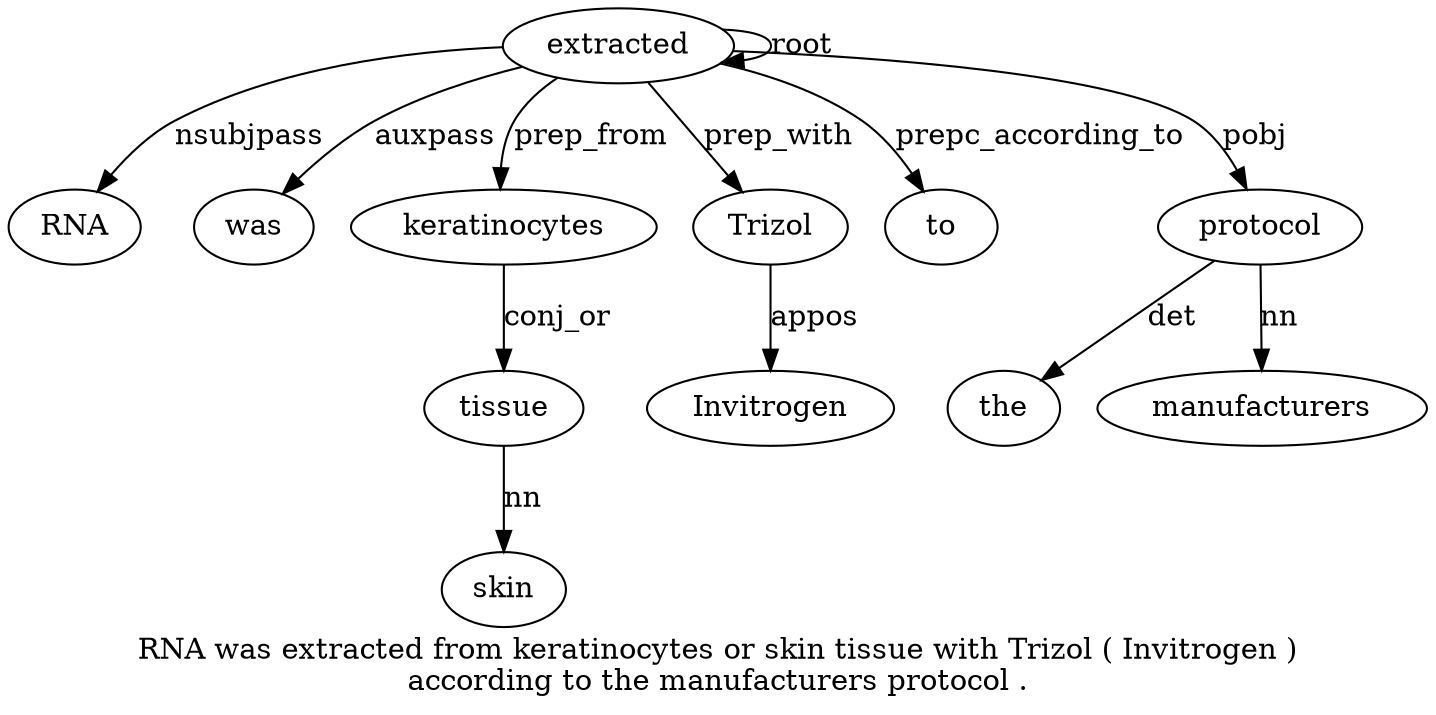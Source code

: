digraph "RNA was extracted from keratinocytes or skin tissue with Trizol ( Invitrogen ) according to the manufacturers protocol ." {
label="RNA was extracted from keratinocytes or skin tissue with Trizol ( Invitrogen )
according to the manufacturers protocol .";
extracted3 [style=filled, fillcolor=white, label=extracted];
RNA1 [style=filled, fillcolor=white, label=RNA];
extracted3 -> RNA1  [label=nsubjpass];
was2 [style=filled, fillcolor=white, label=was];
extracted3 -> was2  [label=auxpass];
extracted3 -> extracted3  [label=root];
keratinocytes5 [style=filled, fillcolor=white, label=keratinocytes];
extracted3 -> keratinocytes5  [label=prep_from];
tissue8 [style=filled, fillcolor=white, label=tissue];
skin7 [style=filled, fillcolor=white, label=skin];
tissue8 -> skin7  [label=nn];
keratinocytes5 -> tissue8  [label=conj_or];
Trizol10 [style=filled, fillcolor=white, label=Trizol];
extracted3 -> Trizol10  [label=prep_with];
Invitrogen12 [style=filled, fillcolor=white, label=Invitrogen];
Trizol10 -> Invitrogen12  [label=appos];
to15 [style=filled, fillcolor=white, label=to];
extracted3 -> to15  [label=prepc_according_to];
protocol18 [style=filled, fillcolor=white, label=protocol];
the16 [style=filled, fillcolor=white, label=the];
protocol18 -> the16  [label=det];
manufacturers17 [style=filled, fillcolor=white, label=manufacturers];
protocol18 -> manufacturers17  [label=nn];
extracted3 -> protocol18  [label=pobj];
}
